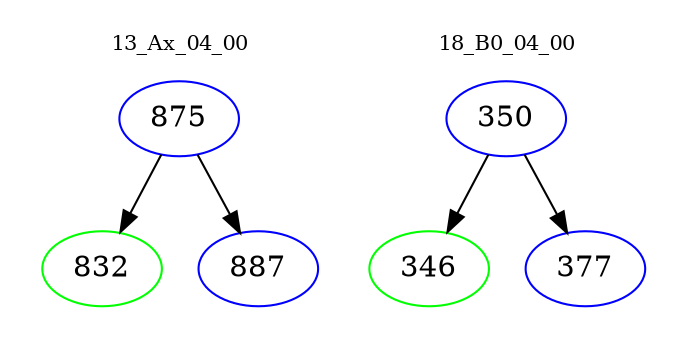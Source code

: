 digraph{
subgraph cluster_0 {
color = white
label = "13_Ax_04_00";
fontsize=10;
T0_875 [label="875", color="blue"]
T0_875 -> T0_832 [color="black"]
T0_832 [label="832", color="green"]
T0_875 -> T0_887 [color="black"]
T0_887 [label="887", color="blue"]
}
subgraph cluster_1 {
color = white
label = "18_B0_04_00";
fontsize=10;
T1_350 [label="350", color="blue"]
T1_350 -> T1_346 [color="black"]
T1_346 [label="346", color="green"]
T1_350 -> T1_377 [color="black"]
T1_377 [label="377", color="blue"]
}
}
